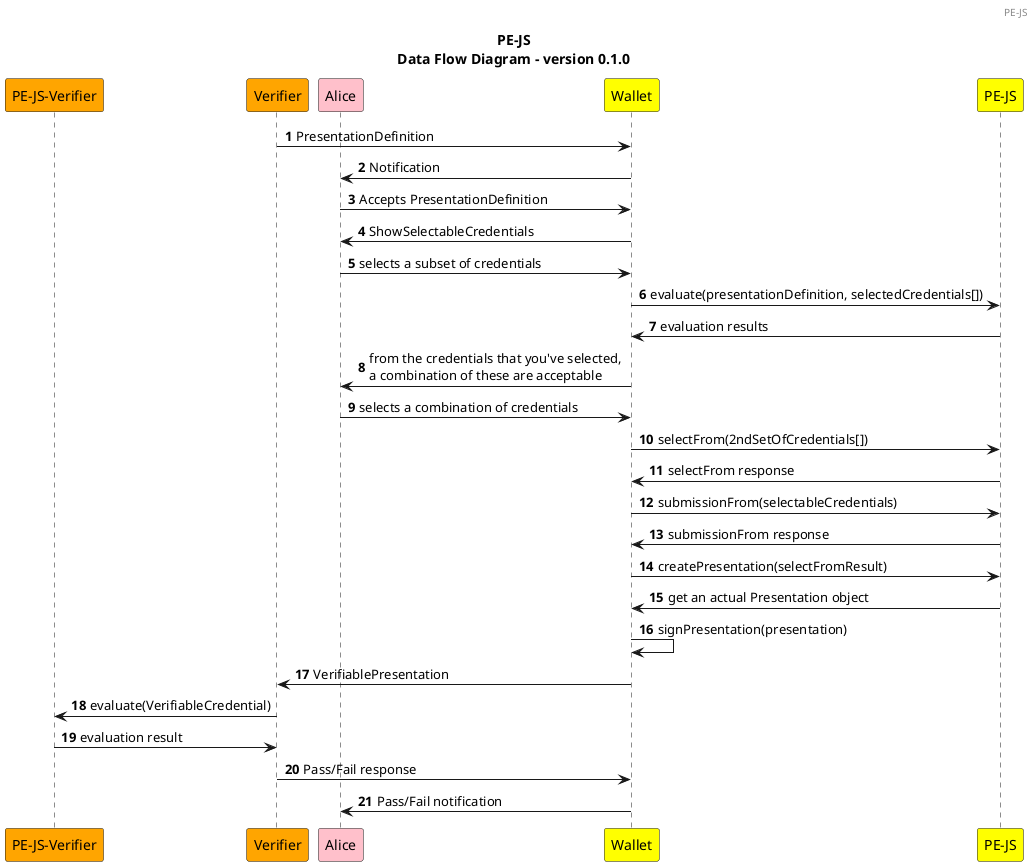 @startuml

header PE-JS

title
PE-JS
Data Flow Diagram - version 0.1.0
end title


autonumber

participant "PE-JS-Verifier" as PE2 order 0 #ORANGE
participant "Verifier" as V order 1 #ORANGE
participant "Alice" as A order 2 #PINK
participant "Wallet" as W order 3 #YELLOW
participant "PE-JS" as PE order 4 #YELLOW

V -> W: PresentationDefinition
W -> A: Notification
A -> W: Accepts PresentationDefinition
W -> A: ShowSelectableCredentials
A -> W: selects a subset of credentials
W -> PE: evaluate(presentationDefinition, selectedCredentials[])
PE -> W: evaluation results
W -> A: from the credentials that you've selected, \na combination of these are acceptable
A -> W: selects a combination of credentials
W -> PE: selectFrom(2ndSetOfCredentials[])
PE -> W: selectFrom response
W -> PE: submissionFrom(selectableCredentials)
PE -> W: submissionFrom response

W -> PE: createPresentation(selectFromResult)
PE -> W: get an actual Presentation object
W -> W: signPresentation(presentation)

W -> V: VerifiablePresentation

V -> PE2: evaluate(VerifiableCredential)
PE2 -> V: evaluation result
V -> W: Pass/Fail response
W -> A: Pass/Fail notification
@enduml